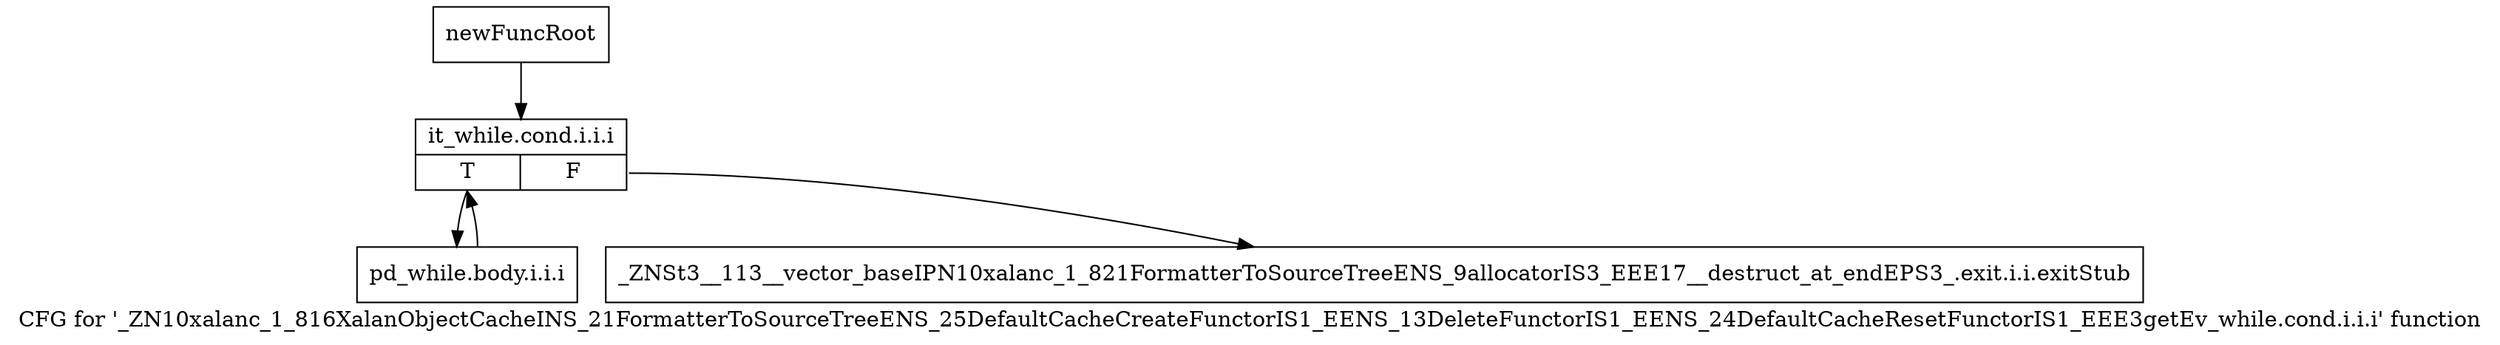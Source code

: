 digraph "CFG for '_ZN10xalanc_1_816XalanObjectCacheINS_21FormatterToSourceTreeENS_25DefaultCacheCreateFunctorIS1_EENS_13DeleteFunctorIS1_EENS_24DefaultCacheResetFunctorIS1_EEE3getEv_while.cond.i.i.i' function" {
	label="CFG for '_ZN10xalanc_1_816XalanObjectCacheINS_21FormatterToSourceTreeENS_25DefaultCacheCreateFunctorIS1_EENS_13DeleteFunctorIS1_EENS_24DefaultCacheResetFunctorIS1_EEE3getEv_while.cond.i.i.i' function";

	Node0xa06c510 [shape=record,label="{newFuncRoot}"];
	Node0xa06c510 -> Node0xa06c5b0;
	Node0xa06c560 [shape=record,label="{_ZNSt3__113__vector_baseIPN10xalanc_1_821FormatterToSourceTreeENS_9allocatorIS3_EEE17__destruct_at_endEPS3_.exit.i.i.exitStub}"];
	Node0xa06c5b0 [shape=record,label="{it_while.cond.i.i.i|{<s0>T|<s1>F}}"];
	Node0xa06c5b0:s0 -> Node0xa06c600;
	Node0xa06c5b0:s1 -> Node0xa06c560;
	Node0xa06c600 [shape=record,label="{pd_while.body.i.i.i}"];
	Node0xa06c600 -> Node0xa06c5b0;
}
